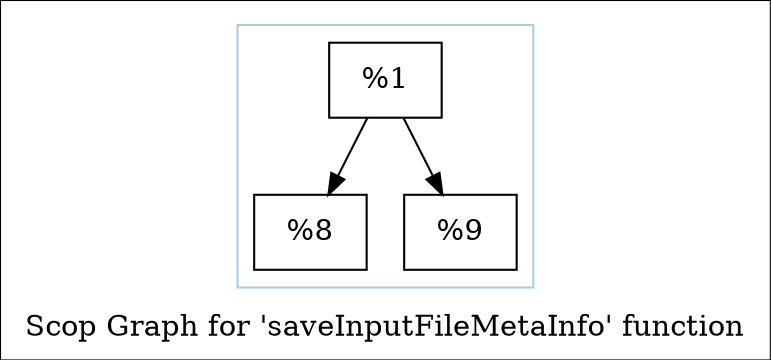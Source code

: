 digraph "Scop Graph for 'saveInputFileMetaInfo' function" {
	label="Scop Graph for 'saveInputFileMetaInfo' function";

	Node0x18dbd70 [shape=record,label="{%1}"];
	Node0x18dbd70 -> Node0x1868d70;
	Node0x18dbd70 -> Node0x1862a50;
	Node0x1868d70 [shape=record,label="{%8}"];
	Node0x1862a50 [shape=record,label="{%9}"];
	colorscheme = "paired12"
        subgraph cluster_0x1967160 {
          label = "";
          style = solid;
          color = 1
          Node0x18dbd70;
          Node0x1868d70;
          Node0x1862a50;
        }
}
